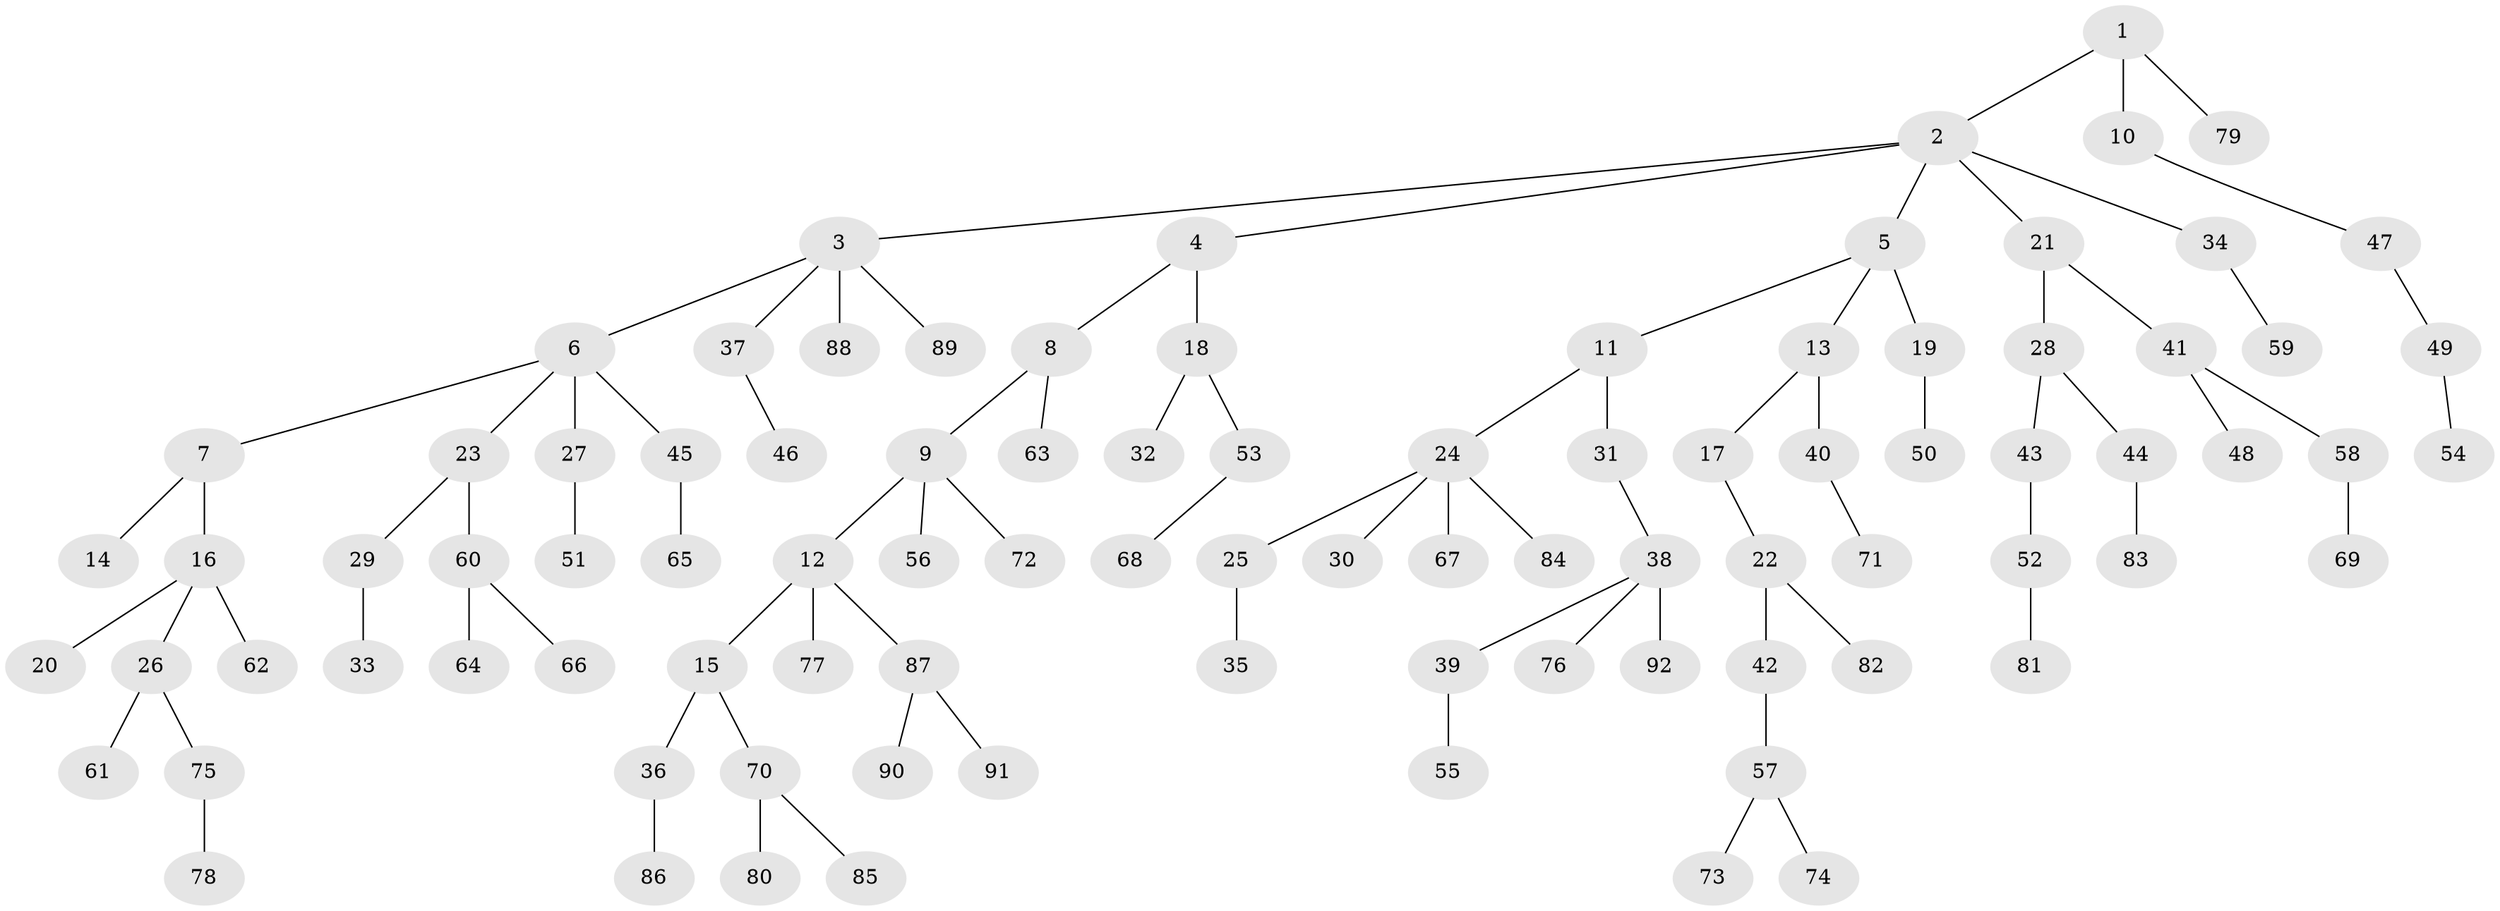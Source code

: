// coarse degree distribution, {4: 0.046875, 5: 0.09375, 1: 0.59375, 2: 0.1875, 3: 0.0625, 10: 0.015625}
// Generated by graph-tools (version 1.1) at 2025/56/03/04/25 21:56:57]
// undirected, 92 vertices, 91 edges
graph export_dot {
graph [start="1"]
  node [color=gray90,style=filled];
  1;
  2;
  3;
  4;
  5;
  6;
  7;
  8;
  9;
  10;
  11;
  12;
  13;
  14;
  15;
  16;
  17;
  18;
  19;
  20;
  21;
  22;
  23;
  24;
  25;
  26;
  27;
  28;
  29;
  30;
  31;
  32;
  33;
  34;
  35;
  36;
  37;
  38;
  39;
  40;
  41;
  42;
  43;
  44;
  45;
  46;
  47;
  48;
  49;
  50;
  51;
  52;
  53;
  54;
  55;
  56;
  57;
  58;
  59;
  60;
  61;
  62;
  63;
  64;
  65;
  66;
  67;
  68;
  69;
  70;
  71;
  72;
  73;
  74;
  75;
  76;
  77;
  78;
  79;
  80;
  81;
  82;
  83;
  84;
  85;
  86;
  87;
  88;
  89;
  90;
  91;
  92;
  1 -- 2;
  1 -- 10;
  1 -- 79;
  2 -- 3;
  2 -- 4;
  2 -- 5;
  2 -- 21;
  2 -- 34;
  3 -- 6;
  3 -- 37;
  3 -- 88;
  3 -- 89;
  4 -- 8;
  4 -- 18;
  5 -- 11;
  5 -- 13;
  5 -- 19;
  6 -- 7;
  6 -- 23;
  6 -- 27;
  6 -- 45;
  7 -- 14;
  7 -- 16;
  8 -- 9;
  8 -- 63;
  9 -- 12;
  9 -- 56;
  9 -- 72;
  10 -- 47;
  11 -- 24;
  11 -- 31;
  12 -- 15;
  12 -- 77;
  12 -- 87;
  13 -- 17;
  13 -- 40;
  15 -- 36;
  15 -- 70;
  16 -- 20;
  16 -- 26;
  16 -- 62;
  17 -- 22;
  18 -- 32;
  18 -- 53;
  19 -- 50;
  21 -- 28;
  21 -- 41;
  22 -- 42;
  22 -- 82;
  23 -- 29;
  23 -- 60;
  24 -- 25;
  24 -- 30;
  24 -- 67;
  24 -- 84;
  25 -- 35;
  26 -- 61;
  26 -- 75;
  27 -- 51;
  28 -- 43;
  28 -- 44;
  29 -- 33;
  31 -- 38;
  34 -- 59;
  36 -- 86;
  37 -- 46;
  38 -- 39;
  38 -- 76;
  38 -- 92;
  39 -- 55;
  40 -- 71;
  41 -- 48;
  41 -- 58;
  42 -- 57;
  43 -- 52;
  44 -- 83;
  45 -- 65;
  47 -- 49;
  49 -- 54;
  52 -- 81;
  53 -- 68;
  57 -- 73;
  57 -- 74;
  58 -- 69;
  60 -- 64;
  60 -- 66;
  70 -- 80;
  70 -- 85;
  75 -- 78;
  87 -- 90;
  87 -- 91;
}
